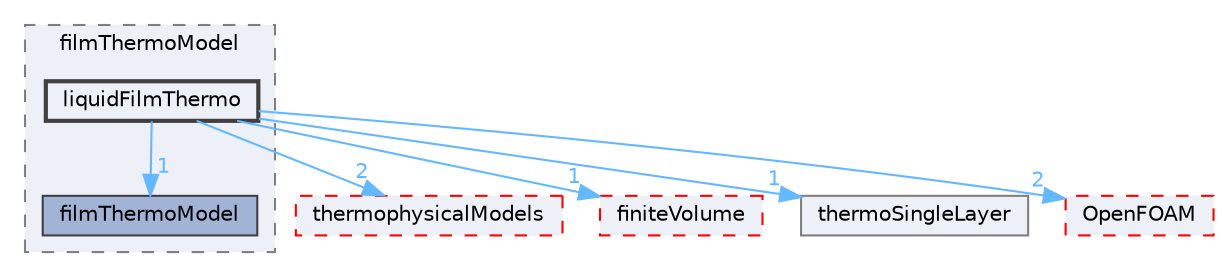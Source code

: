 digraph "src/regionModels/surfaceFilmModels/submodels/kinematic/filmThermoModel/liquidFilmThermo"
{
 // LATEX_PDF_SIZE
  bgcolor="transparent";
  edge [fontname=Helvetica,fontsize=10,labelfontname=Helvetica,labelfontsize=10];
  node [fontname=Helvetica,fontsize=10,shape=box,height=0.2,width=0.4];
  compound=true
  subgraph clusterdir_316ed8c8c990b1f605656b6abeafc157 {
    graph [ bgcolor="#edf0f7", pencolor="grey50", label="filmThermoModel", fontname=Helvetica,fontsize=10 style="filled,dashed", URL="dir_316ed8c8c990b1f605656b6abeafc157.html",tooltip=""]
  dir_a82069edf8ea24c350b428b74e4a3f94 [label="filmThermoModel", fillcolor="#a2b4d6", color="grey25", style="filled", URL="dir_a82069edf8ea24c350b428b74e4a3f94.html",tooltip=""];
  dir_7e2e1c61d3037120d3674f688c8ec618 [label="liquidFilmThermo", fillcolor="#edf0f7", color="grey25", style="filled,bold", URL="dir_7e2e1c61d3037120d3674f688c8ec618.html",tooltip=""];
  }
  dir_2778d089ec5c4f66810b11f753867003 [label="thermophysicalModels", fillcolor="#edf0f7", color="red", style="filled,dashed", URL="dir_2778d089ec5c4f66810b11f753867003.html",tooltip=""];
  dir_9bd15774b555cf7259a6fa18f99fe99b [label="finiteVolume", fillcolor="#edf0f7", color="red", style="filled,dashed", URL="dir_9bd15774b555cf7259a6fa18f99fe99b.html",tooltip=""];
  dir_ace9ddf4436ac19d16c24b262d3e197b [label="thermoSingleLayer", fillcolor="#edf0f7", color="grey50", style="filled", URL="dir_ace9ddf4436ac19d16c24b262d3e197b.html",tooltip=""];
  dir_c5473ff19b20e6ec4dfe5c310b3778a8 [label="OpenFOAM", fillcolor="#edf0f7", color="red", style="filled,dashed", URL="dir_c5473ff19b20e6ec4dfe5c310b3778a8.html",tooltip=""];
  dir_7e2e1c61d3037120d3674f688c8ec618->dir_2778d089ec5c4f66810b11f753867003 [headlabel="2", labeldistance=1.5 headhref="dir_002227_004022.html" href="dir_002227_004022.html" color="steelblue1" fontcolor="steelblue1"];
  dir_7e2e1c61d3037120d3674f688c8ec618->dir_9bd15774b555cf7259a6fa18f99fe99b [headlabel="1", labeldistance=1.5 headhref="dir_002227_001387.html" href="dir_002227_001387.html" color="steelblue1" fontcolor="steelblue1"];
  dir_7e2e1c61d3037120d3674f688c8ec618->dir_a82069edf8ea24c350b428b74e4a3f94 [headlabel="1", labeldistance=1.5 headhref="dir_002227_001370.html" href="dir_002227_001370.html" color="steelblue1" fontcolor="steelblue1"];
  dir_7e2e1c61d3037120d3674f688c8ec618->dir_ace9ddf4436ac19d16c24b262d3e197b [headlabel="1", labeldistance=1.5 headhref="dir_002227_004027.html" href="dir_002227_004027.html" color="steelblue1" fontcolor="steelblue1"];
  dir_7e2e1c61d3037120d3674f688c8ec618->dir_c5473ff19b20e6ec4dfe5c310b3778a8 [headlabel="2", labeldistance=1.5 headhref="dir_002227_002695.html" href="dir_002227_002695.html" color="steelblue1" fontcolor="steelblue1"];
}
